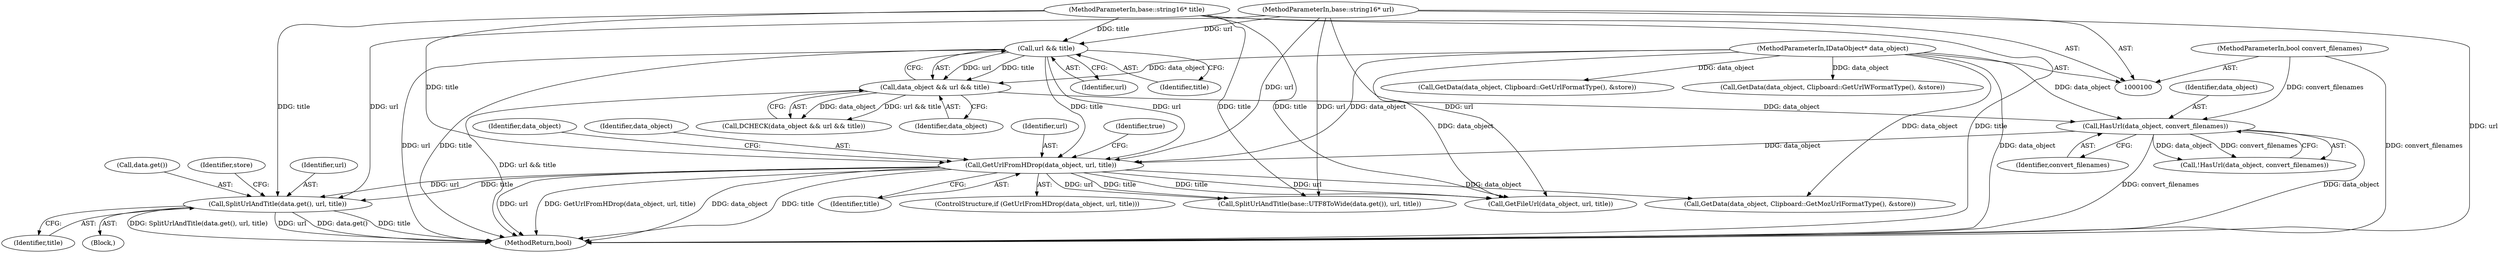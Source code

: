 digraph "1_Chrome_e93dc535728da259ec16d1c3cc393f80b25f64ae_6@pointer" {
"1000142" [label="(Call,SplitUrlAndTitle(data.get(), url, title))"];
"1000121" [label="(Call,GetUrlFromHDrop(data_object, url, title))"];
"1000114" [label="(Call,HasUrl(data_object, convert_filenames))"];
"1000107" [label="(Call,data_object && url && title)"];
"1000101" [label="(MethodParameterIn,IDataObject* data_object)"];
"1000109" [label="(Call,url && title)"];
"1000102" [label="(MethodParameterIn,base::string16* url)"];
"1000103" [label="(MethodParameterIn,base::string16* title)"];
"1000104" [label="(MethodParameterIn,bool convert_filenames)"];
"1000121" [label="(Call,GetUrlFromHDrop(data_object, url, title))"];
"1000160" [label="(Call,SplitUrlAndTitle(base::UTF8ToWide(data.get()), url, title))"];
"1000104" [label="(MethodParameterIn,bool convert_filenames)"];
"1000110" [label="(Identifier,url)"];
"1000126" [label="(Identifier,true)"];
"1000124" [label="(Identifier,title)"];
"1000148" [label="(Identifier,store)"];
"1000107" [label="(Call,data_object && url && title)"];
"1000114" [label="(Call,HasUrl(data_object, convert_filenames))"];
"1000113" [label="(Call,!HasUrl(data_object, convert_filenames))"];
"1000145" [label="(Identifier,title)"];
"1000106" [label="(Call,DCHECK(data_object && url && title))"];
"1000130" [label="(Identifier,data_object)"];
"1000103" [label="(MethodParameterIn,base::string16* title)"];
"1000115" [label="(Identifier,data_object)"];
"1000140" [label="(Block,)"];
"1000122" [label="(Identifier,data_object)"];
"1000129" [label="(Call,GetData(data_object, Clipboard::GetMozUrlFormatType(), &store))"];
"1000116" [label="(Identifier,convert_filenames)"];
"1000101" [label="(MethodParameterIn,IDataObject* data_object)"];
"1000111" [label="(Identifier,title)"];
"1000102" [label="(MethodParameterIn,base::string16* url)"];
"1000174" [label="(Call,GetFileUrl(data_object, url, title))"];
"1000144" [label="(Identifier,url)"];
"1000120" [label="(ControlStructure,if (GetUrlFromHDrop(data_object, url, title)))"];
"1000142" [label="(Call,SplitUrlAndTitle(data.get(), url, title))"];
"1000109" [label="(Call,url && title)"];
"1000182" [label="(MethodReturn,bool)"];
"1000123" [label="(Identifier,url)"];
"1000108" [label="(Identifier,data_object)"];
"1000152" [label="(Call,GetData(data_object, Clipboard::GetUrlFormatType(), &store))"];
"1000143" [label="(Call,data.get())"];
"1000134" [label="(Call,GetData(data_object, Clipboard::GetUrlWFormatType(), &store))"];
"1000142" -> "1000140"  [label="AST: "];
"1000142" -> "1000145"  [label="CFG: "];
"1000143" -> "1000142"  [label="AST: "];
"1000144" -> "1000142"  [label="AST: "];
"1000145" -> "1000142"  [label="AST: "];
"1000148" -> "1000142"  [label="CFG: "];
"1000142" -> "1000182"  [label="DDG: SplitUrlAndTitle(data.get(), url, title)"];
"1000142" -> "1000182"  [label="DDG: url"];
"1000142" -> "1000182"  [label="DDG: data.get()"];
"1000142" -> "1000182"  [label="DDG: title"];
"1000121" -> "1000142"  [label="DDG: url"];
"1000121" -> "1000142"  [label="DDG: title"];
"1000102" -> "1000142"  [label="DDG: url"];
"1000103" -> "1000142"  [label="DDG: title"];
"1000121" -> "1000120"  [label="AST: "];
"1000121" -> "1000124"  [label="CFG: "];
"1000122" -> "1000121"  [label="AST: "];
"1000123" -> "1000121"  [label="AST: "];
"1000124" -> "1000121"  [label="AST: "];
"1000126" -> "1000121"  [label="CFG: "];
"1000130" -> "1000121"  [label="CFG: "];
"1000121" -> "1000182"  [label="DDG: url"];
"1000121" -> "1000182"  [label="DDG: GetUrlFromHDrop(data_object, url, title)"];
"1000121" -> "1000182"  [label="DDG: data_object"];
"1000121" -> "1000182"  [label="DDG: title"];
"1000114" -> "1000121"  [label="DDG: data_object"];
"1000101" -> "1000121"  [label="DDG: data_object"];
"1000109" -> "1000121"  [label="DDG: url"];
"1000109" -> "1000121"  [label="DDG: title"];
"1000102" -> "1000121"  [label="DDG: url"];
"1000103" -> "1000121"  [label="DDG: title"];
"1000121" -> "1000129"  [label="DDG: data_object"];
"1000121" -> "1000160"  [label="DDG: url"];
"1000121" -> "1000160"  [label="DDG: title"];
"1000121" -> "1000174"  [label="DDG: url"];
"1000121" -> "1000174"  [label="DDG: title"];
"1000114" -> "1000113"  [label="AST: "];
"1000114" -> "1000116"  [label="CFG: "];
"1000115" -> "1000114"  [label="AST: "];
"1000116" -> "1000114"  [label="AST: "];
"1000113" -> "1000114"  [label="CFG: "];
"1000114" -> "1000182"  [label="DDG: data_object"];
"1000114" -> "1000182"  [label="DDG: convert_filenames"];
"1000114" -> "1000113"  [label="DDG: data_object"];
"1000114" -> "1000113"  [label="DDG: convert_filenames"];
"1000107" -> "1000114"  [label="DDG: data_object"];
"1000101" -> "1000114"  [label="DDG: data_object"];
"1000104" -> "1000114"  [label="DDG: convert_filenames"];
"1000107" -> "1000106"  [label="AST: "];
"1000107" -> "1000108"  [label="CFG: "];
"1000107" -> "1000109"  [label="CFG: "];
"1000108" -> "1000107"  [label="AST: "];
"1000109" -> "1000107"  [label="AST: "];
"1000106" -> "1000107"  [label="CFG: "];
"1000107" -> "1000182"  [label="DDG: url && title"];
"1000107" -> "1000106"  [label="DDG: data_object"];
"1000107" -> "1000106"  [label="DDG: url && title"];
"1000101" -> "1000107"  [label="DDG: data_object"];
"1000109" -> "1000107"  [label="DDG: url"];
"1000109" -> "1000107"  [label="DDG: title"];
"1000101" -> "1000100"  [label="AST: "];
"1000101" -> "1000182"  [label="DDG: data_object"];
"1000101" -> "1000129"  [label="DDG: data_object"];
"1000101" -> "1000134"  [label="DDG: data_object"];
"1000101" -> "1000152"  [label="DDG: data_object"];
"1000101" -> "1000174"  [label="DDG: data_object"];
"1000109" -> "1000110"  [label="CFG: "];
"1000109" -> "1000111"  [label="CFG: "];
"1000110" -> "1000109"  [label="AST: "];
"1000111" -> "1000109"  [label="AST: "];
"1000109" -> "1000182"  [label="DDG: url"];
"1000109" -> "1000182"  [label="DDG: title"];
"1000102" -> "1000109"  [label="DDG: url"];
"1000103" -> "1000109"  [label="DDG: title"];
"1000102" -> "1000100"  [label="AST: "];
"1000102" -> "1000182"  [label="DDG: url"];
"1000102" -> "1000160"  [label="DDG: url"];
"1000102" -> "1000174"  [label="DDG: url"];
"1000103" -> "1000100"  [label="AST: "];
"1000103" -> "1000182"  [label="DDG: title"];
"1000103" -> "1000160"  [label="DDG: title"];
"1000103" -> "1000174"  [label="DDG: title"];
"1000104" -> "1000100"  [label="AST: "];
"1000104" -> "1000182"  [label="DDG: convert_filenames"];
}
